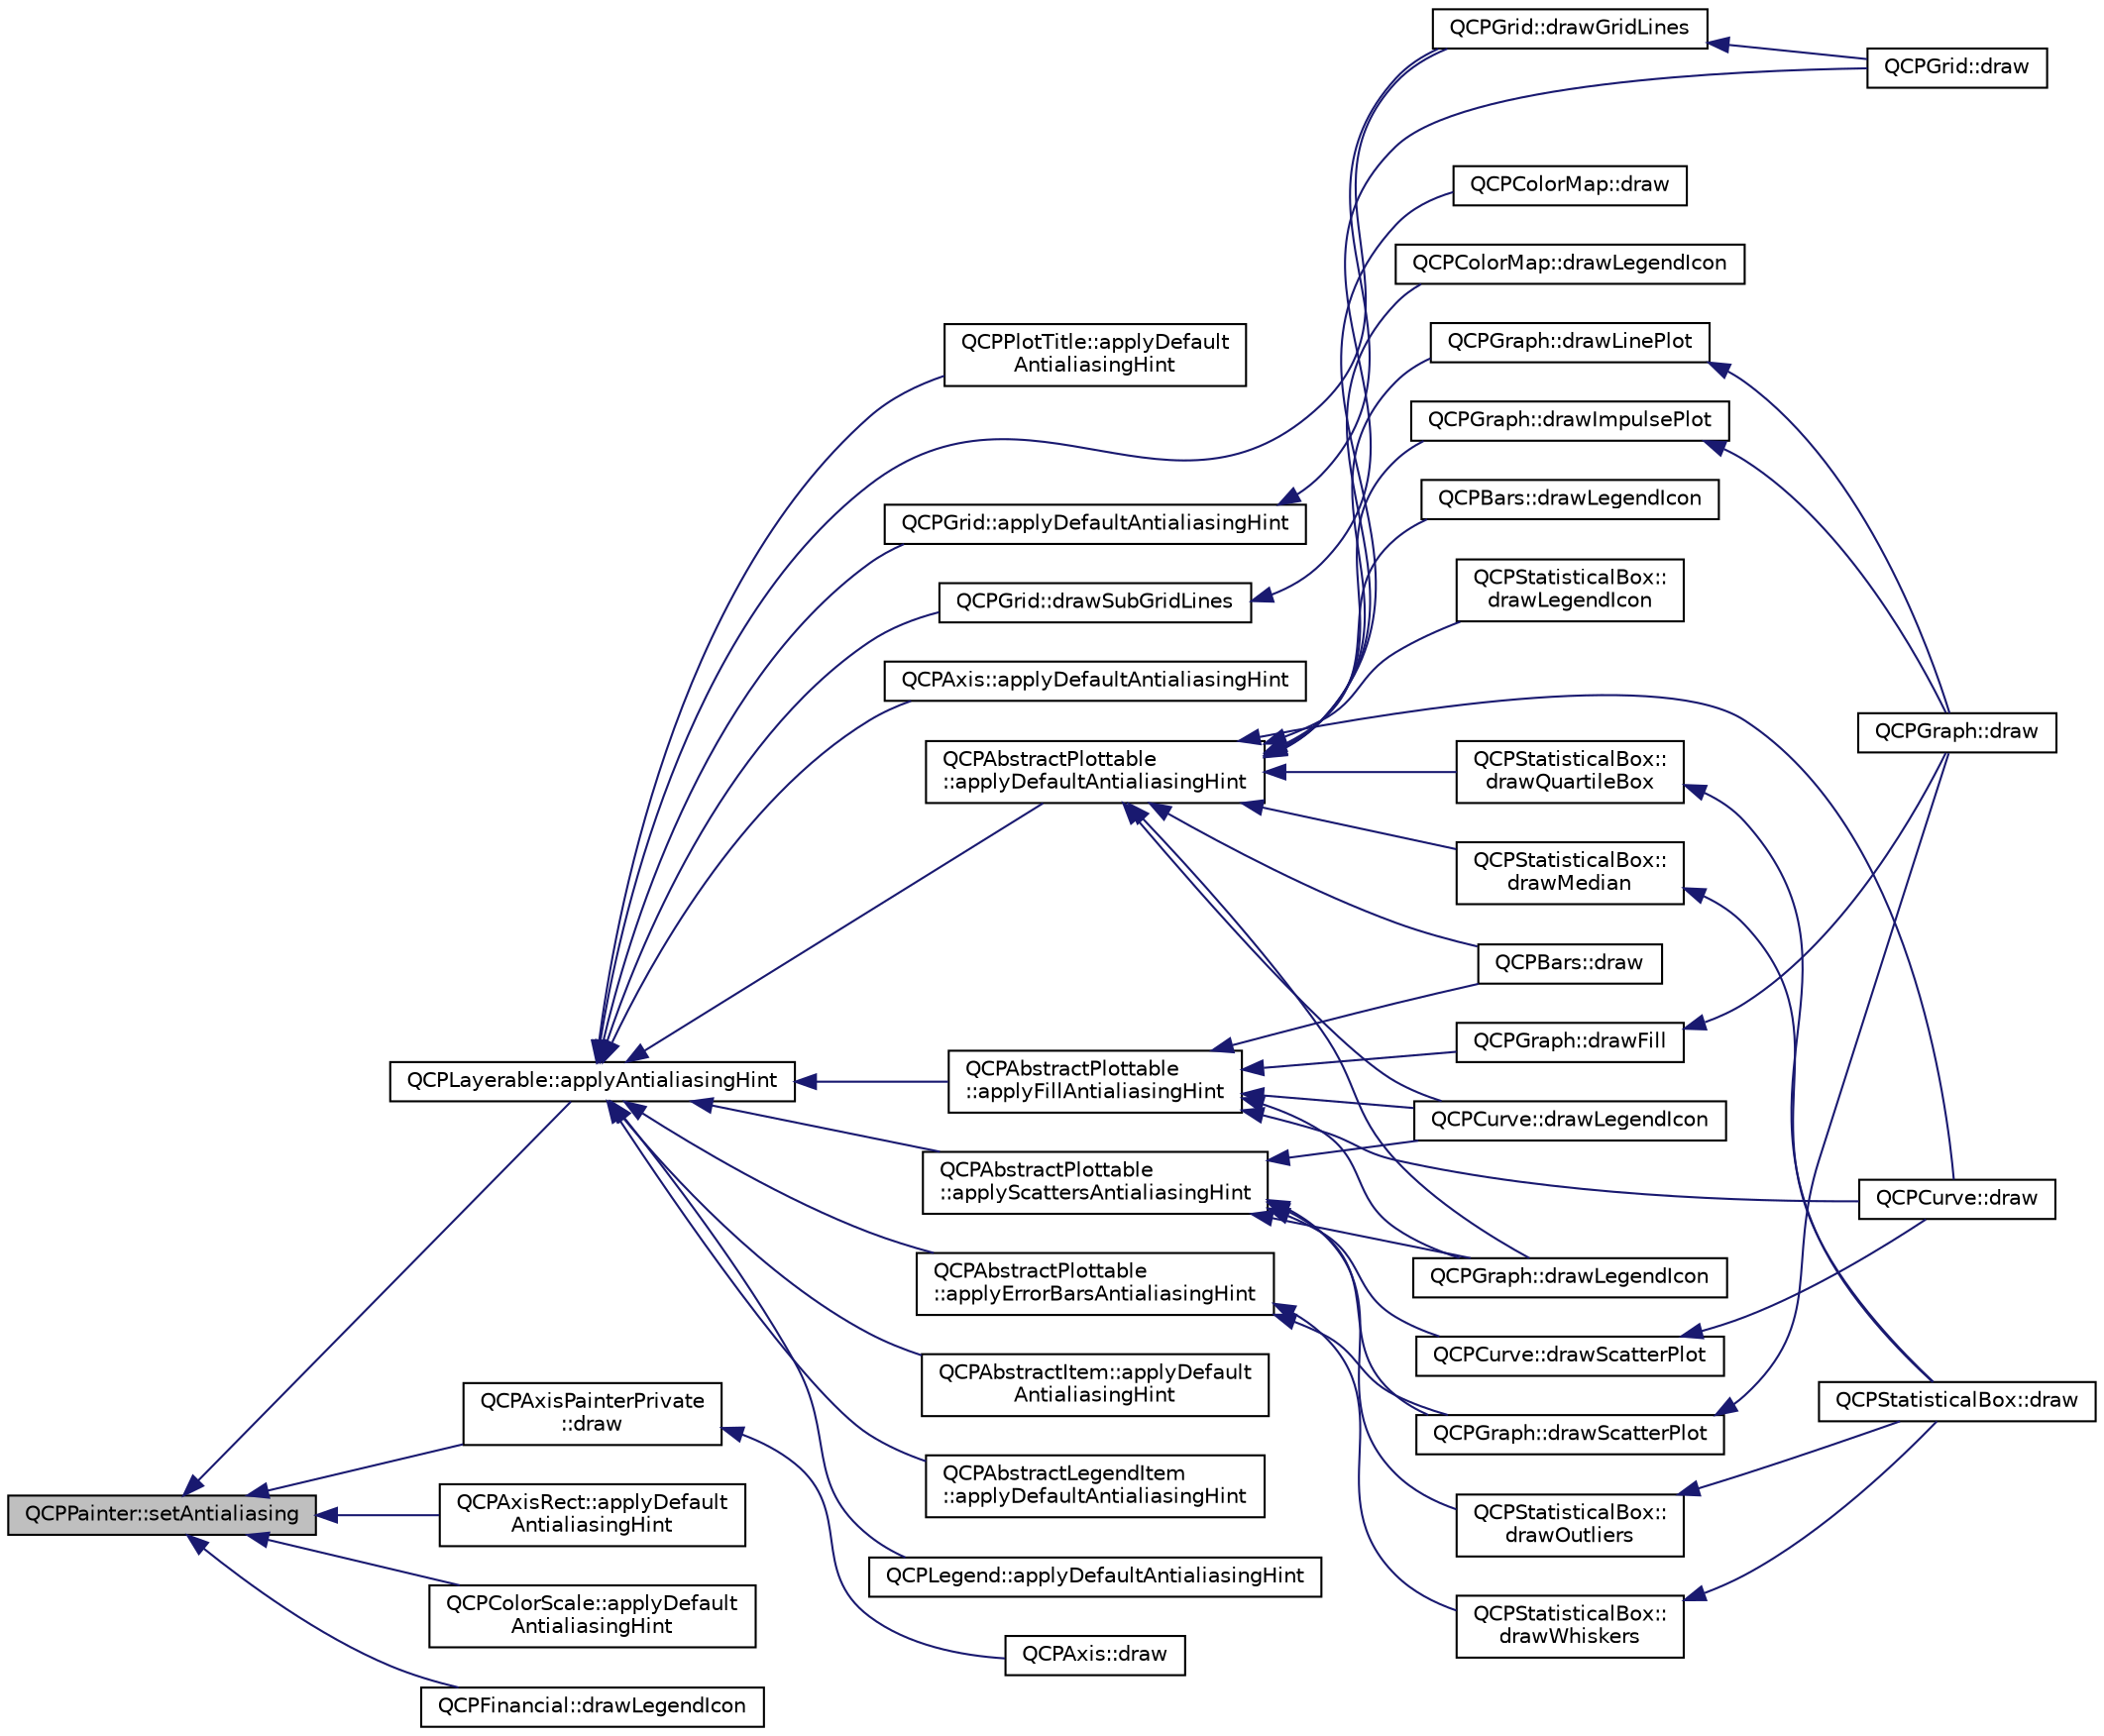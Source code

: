 digraph "QCPPainter::setAntialiasing"
{
  edge [fontname="Helvetica",fontsize="10",labelfontname="Helvetica",labelfontsize="10"];
  node [fontname="Helvetica",fontsize="10",shape=record];
  rankdir="LR";
  Node150 [label="QCPPainter::setAntialiasing",height=0.2,width=0.4,color="black", fillcolor="grey75", style="filled", fontcolor="black"];
  Node150 -> Node151 [dir="back",color="midnightblue",fontsize="10",style="solid",fontname="Helvetica"];
  Node151 [label="QCPLayerable::applyAntialiasingHint",height=0.2,width=0.4,color="black", fillcolor="white", style="filled",URL="$d6/d4d/class_q_c_p_layerable.html#acb663e375d2d36dc5c55021ee5a2119b"];
  Node151 -> Node152 [dir="back",color="midnightblue",fontsize="10",style="solid",fontname="Helvetica"];
  Node152 [label="QCPGrid::applyDefaultAntialiasingHint",height=0.2,width=0.4,color="black", fillcolor="white", style="filled",URL="$d2/ddb/class_q_c_p_grid.html#ac5d2c0a3b6212ce1c2c19f5a6df586e5"];
  Node152 -> Node153 [dir="back",color="midnightblue",fontsize="10",style="solid",fontname="Helvetica"];
  Node153 [label="QCPGrid::drawGridLines",height=0.2,width=0.4,color="black", fillcolor="white", style="filled",URL="$d2/ddb/class_q_c_p_grid.html#aee4e95d54acabbe298d6dda0dd86c0a4"];
  Node153 -> Node154 [dir="back",color="midnightblue",fontsize="10",style="solid",fontname="Helvetica"];
  Node154 [label="QCPGrid::draw",height=0.2,width=0.4,color="black", fillcolor="white", style="filled",URL="$d2/ddb/class_q_c_p_grid.html#ad009c23f96078616aa4f66a750974b23"];
  Node151 -> Node153 [dir="back",color="midnightblue",fontsize="10",style="solid",fontname="Helvetica"];
  Node151 -> Node155 [dir="back",color="midnightblue",fontsize="10",style="solid",fontname="Helvetica"];
  Node155 [label="QCPGrid::drawSubGridLines",height=0.2,width=0.4,color="black", fillcolor="white", style="filled",URL="$d2/ddb/class_q_c_p_grid.html#a751ce8aef815bcc9193432a30c8b6b6e"];
  Node155 -> Node154 [dir="back",color="midnightblue",fontsize="10",style="solid",fontname="Helvetica"];
  Node151 -> Node156 [dir="back",color="midnightblue",fontsize="10",style="solid",fontname="Helvetica"];
  Node156 [label="QCPAxis::applyDefaultAntialiasingHint",height=0.2,width=0.4,color="black", fillcolor="white", style="filled",URL="$d2/deb/class_q_c_p_axis.html#a427f3de3369a8691ffece384437f0c7a"];
  Node151 -> Node157 [dir="back",color="midnightblue",fontsize="10",style="solid",fontname="Helvetica"];
  Node157 [label="QCPAbstractPlottable\l::applyDefaultAntialiasingHint",height=0.2,width=0.4,color="black", fillcolor="white", style="filled",URL="$d4/d89/class_q_c_p_abstract_plottable.html#a59a80773c5cefc05a0646ac8e1149ed5"];
  Node157 -> Node158 [dir="back",color="midnightblue",fontsize="10",style="solid",fontname="Helvetica"];
  Node158 [label="QCPGraph::drawLegendIcon",height=0.2,width=0.4,color="black", fillcolor="white", style="filled",URL="$d2/d4c/class_q_c_p_graph.html#ae962caca309faae29ce0988d0d0eff4b"];
  Node157 -> Node159 [dir="back",color="midnightblue",fontsize="10",style="solid",fontname="Helvetica"];
  Node159 [label="QCPGraph::drawLinePlot",height=0.2,width=0.4,color="black", fillcolor="white", style="filled",URL="$d2/d4c/class_q_c_p_graph.html#af460db06d4d6466806721fe101f512e3"];
  Node159 -> Node160 [dir="back",color="midnightblue",fontsize="10",style="solid",fontname="Helvetica"];
  Node160 [label="QCPGraph::draw",height=0.2,width=0.4,color="black", fillcolor="white", style="filled",URL="$d2/d4c/class_q_c_p_graph.html#a659218cc62c2a7786213d9dd429c1c8d"];
  Node157 -> Node161 [dir="back",color="midnightblue",fontsize="10",style="solid",fontname="Helvetica"];
  Node161 [label="QCPGraph::drawImpulsePlot",height=0.2,width=0.4,color="black", fillcolor="white", style="filled",URL="$d2/d4c/class_q_c_p_graph.html#ac62c84f51d85b78ee583455b8c37ba56"];
  Node161 -> Node160 [dir="back",color="midnightblue",fontsize="10",style="solid",fontname="Helvetica"];
  Node157 -> Node162 [dir="back",color="midnightblue",fontsize="10",style="solid",fontname="Helvetica"];
  Node162 [label="QCPCurve::draw",height=0.2,width=0.4,color="black", fillcolor="white", style="filled",URL="$d6/d30/class_q_c_p_curve.html#a2361302d2fc6ec669849bd3bca00c4b2"];
  Node157 -> Node163 [dir="back",color="midnightblue",fontsize="10",style="solid",fontname="Helvetica"];
  Node163 [label="QCPCurve::drawLegendIcon",height=0.2,width=0.4,color="black", fillcolor="white", style="filled",URL="$d6/d30/class_q_c_p_curve.html#acccc86e9f496bb0392529f59f3a69dbc"];
  Node157 -> Node164 [dir="back",color="midnightblue",fontsize="10",style="solid",fontname="Helvetica"];
  Node164 [label="QCPBars::draw",height=0.2,width=0.4,color="black", fillcolor="white", style="filled",URL="$d9/d56/class_q_c_p_bars.html#a42b894e34dac799f90ff3700706b31df"];
  Node157 -> Node165 [dir="back",color="midnightblue",fontsize="10",style="solid",fontname="Helvetica"];
  Node165 [label="QCPBars::drawLegendIcon",height=0.2,width=0.4,color="black", fillcolor="white", style="filled",URL="$d9/d56/class_q_c_p_bars.html#ad466f06b0fa561b6e12c92fdb8fa3c7f"];
  Node157 -> Node166 [dir="back",color="midnightblue",fontsize="10",style="solid",fontname="Helvetica"];
  Node166 [label="QCPStatisticalBox::\ldrawLegendIcon",height=0.2,width=0.4,color="black", fillcolor="white", style="filled",URL="$de/d8d/class_q_c_p_statistical_box.html#a41c6193fd24f5c1b6c754e7bcfe3e174"];
  Node157 -> Node167 [dir="back",color="midnightblue",fontsize="10",style="solid",fontname="Helvetica"];
  Node167 [label="QCPStatisticalBox::\ldrawQuartileBox",height=0.2,width=0.4,color="black", fillcolor="white", style="filled",URL="$de/d8d/class_q_c_p_statistical_box.html#a699ede353d6a7207d9fb36dd3aabf348"];
  Node167 -> Node168 [dir="back",color="midnightblue",fontsize="10",style="solid",fontname="Helvetica"];
  Node168 [label="QCPStatisticalBox::draw",height=0.2,width=0.4,color="black", fillcolor="white", style="filled",URL="$de/d8d/class_q_c_p_statistical_box.html#a753b62761217dd6b92f8a29e286a1317"];
  Node157 -> Node169 [dir="back",color="midnightblue",fontsize="10",style="solid",fontname="Helvetica"];
  Node169 [label="QCPStatisticalBox::\ldrawMedian",height=0.2,width=0.4,color="black", fillcolor="white", style="filled",URL="$de/d8d/class_q_c_p_statistical_box.html#a642b90dd4ab5ab6e16188a9230401bcc"];
  Node169 -> Node168 [dir="back",color="midnightblue",fontsize="10",style="solid",fontname="Helvetica"];
  Node157 -> Node170 [dir="back",color="midnightblue",fontsize="10",style="solid",fontname="Helvetica"];
  Node170 [label="QCPColorMap::draw",height=0.2,width=0.4,color="black", fillcolor="white", style="filled",URL="$df/dea/class_q_c_p_color_map.html#a3b0f45a3177be9522d5e9b8cd8ae122d"];
  Node157 -> Node171 [dir="back",color="midnightblue",fontsize="10",style="solid",fontname="Helvetica"];
  Node171 [label="QCPColorMap::drawLegendIcon",height=0.2,width=0.4,color="black", fillcolor="white", style="filled",URL="$df/dea/class_q_c_p_color_map.html#a63584cbf7aa7463e81b58f6e4254423b"];
  Node151 -> Node172 [dir="back",color="midnightblue",fontsize="10",style="solid",fontname="Helvetica"];
  Node172 [label="QCPAbstractPlottable\l::applyFillAntialiasingHint",height=0.2,width=0.4,color="black", fillcolor="white", style="filled",URL="$d4/d89/class_q_c_p_abstract_plottable.html#a8d06a59ea23324cce6330ebf2262c0ed"];
  Node172 -> Node158 [dir="back",color="midnightblue",fontsize="10",style="solid",fontname="Helvetica"];
  Node172 -> Node173 [dir="back",color="midnightblue",fontsize="10",style="solid",fontname="Helvetica"];
  Node173 [label="QCPGraph::drawFill",height=0.2,width=0.4,color="black", fillcolor="white", style="filled",URL="$d2/d4c/class_q_c_p_graph.html#a9e6ce6db9aa7b29fc397c724fcf7b126"];
  Node173 -> Node160 [dir="back",color="midnightblue",fontsize="10",style="solid",fontname="Helvetica"];
  Node172 -> Node162 [dir="back",color="midnightblue",fontsize="10",style="solid",fontname="Helvetica"];
  Node172 -> Node163 [dir="back",color="midnightblue",fontsize="10",style="solid",fontname="Helvetica"];
  Node172 -> Node164 [dir="back",color="midnightblue",fontsize="10",style="solid",fontname="Helvetica"];
  Node151 -> Node174 [dir="back",color="midnightblue",fontsize="10",style="solid",fontname="Helvetica"];
  Node174 [label="QCPAbstractPlottable\l::applyScattersAntialiasingHint",height=0.2,width=0.4,color="black", fillcolor="white", style="filled",URL="$d4/d89/class_q_c_p_abstract_plottable.html#ac95f26b15a1e5d9c7bd2c0a46d760fc9"];
  Node174 -> Node158 [dir="back",color="midnightblue",fontsize="10",style="solid",fontname="Helvetica"];
  Node174 -> Node175 [dir="back",color="midnightblue",fontsize="10",style="solid",fontname="Helvetica"];
  Node175 [label="QCPGraph::drawScatterPlot",height=0.2,width=0.4,color="black", fillcolor="white", style="filled",URL="$d2/d4c/class_q_c_p_graph.html#ae1f3edd5eb41aa5782e61673488fd3e0"];
  Node175 -> Node160 [dir="back",color="midnightblue",fontsize="10",style="solid",fontname="Helvetica"];
  Node174 -> Node163 [dir="back",color="midnightblue",fontsize="10",style="solid",fontname="Helvetica"];
  Node174 -> Node176 [dir="back",color="midnightblue",fontsize="10",style="solid",fontname="Helvetica"];
  Node176 [label="QCPCurve::drawScatterPlot",height=0.2,width=0.4,color="black", fillcolor="white", style="filled",URL="$d6/d30/class_q_c_p_curve.html#a00d17c020796ac84c84f881201c2ed10"];
  Node176 -> Node162 [dir="back",color="midnightblue",fontsize="10",style="solid",fontname="Helvetica"];
  Node174 -> Node177 [dir="back",color="midnightblue",fontsize="10",style="solid",fontname="Helvetica"];
  Node177 [label="QCPStatisticalBox::\ldrawOutliers",height=0.2,width=0.4,color="black", fillcolor="white", style="filled",URL="$de/d8d/class_q_c_p_statistical_box.html#a8550e16af27b4e05d92bb337fb34324f"];
  Node177 -> Node168 [dir="back",color="midnightblue",fontsize="10",style="solid",fontname="Helvetica"];
  Node151 -> Node178 [dir="back",color="midnightblue",fontsize="10",style="solid",fontname="Helvetica"];
  Node178 [label="QCPAbstractPlottable\l::applyErrorBarsAntialiasingHint",height=0.2,width=0.4,color="black", fillcolor="white", style="filled",URL="$d4/d89/class_q_c_p_abstract_plottable.html#a0889abc8dbfd357053f40bfafff8bf7d"];
  Node178 -> Node175 [dir="back",color="midnightblue",fontsize="10",style="solid",fontname="Helvetica"];
  Node178 -> Node179 [dir="back",color="midnightblue",fontsize="10",style="solid",fontname="Helvetica"];
  Node179 [label="QCPStatisticalBox::\ldrawWhiskers",height=0.2,width=0.4,color="black", fillcolor="white", style="filled",URL="$de/d8d/class_q_c_p_statistical_box.html#ae64401aa18b9c45d4d33f9b46cf4bbd0"];
  Node179 -> Node168 [dir="back",color="midnightblue",fontsize="10",style="solid",fontname="Helvetica"];
  Node151 -> Node180 [dir="back",color="midnightblue",fontsize="10",style="solid",fontname="Helvetica"];
  Node180 [label="QCPAbstractItem::applyDefault\lAntialiasingHint",height=0.2,width=0.4,color="black", fillcolor="white", style="filled",URL="$da/d6a/class_q_c_p_abstract_item.html#a82a408b38a93be750b934fe847a018cb"];
  Node151 -> Node181 [dir="back",color="midnightblue",fontsize="10",style="solid",fontname="Helvetica"];
  Node181 [label="QCPAbstractLegendItem\l::applyDefaultAntialiasingHint",height=0.2,width=0.4,color="black", fillcolor="white", style="filled",URL="$d9/d2f/class_q_c_p_abstract_legend_item.html#a8e69a5e58a526ba0cb2c7619e7ba4da9"];
  Node151 -> Node182 [dir="back",color="midnightblue",fontsize="10",style="solid",fontname="Helvetica"];
  Node182 [label="QCPLegend::applyDefaultAntialiasingHint",height=0.2,width=0.4,color="black", fillcolor="white", style="filled",URL="$d9/db1/class_q_c_p_legend.html#a1aea4fc7cdde130a58d0d225440cdbbb"];
  Node151 -> Node183 [dir="back",color="midnightblue",fontsize="10",style="solid",fontname="Helvetica"];
  Node183 [label="QCPPlotTitle::applyDefault\lAntialiasingHint",height=0.2,width=0.4,color="black", fillcolor="white", style="filled",URL="$da/de4/class_q_c_p_plot_title.html#ae225a89ab1f62e8a364e01f12c13c4d3"];
  Node150 -> Node184 [dir="back",color="midnightblue",fontsize="10",style="solid",fontname="Helvetica"];
  Node184 [label="QCPAxisPainterPrivate\l::draw",height=0.2,width=0.4,color="black", fillcolor="white", style="filled",URL="$dc/dba/class_q_c_p_axis_painter_private.html#a0207a99bdf9c4f70af20928898ddc2fc"];
  Node184 -> Node185 [dir="back",color="midnightblue",fontsize="10",style="solid",fontname="Helvetica"];
  Node185 [label="QCPAxis::draw",height=0.2,width=0.4,color="black", fillcolor="white", style="filled",URL="$d2/deb/class_q_c_p_axis.html#a258b1e783eda5cd14ec5552c696a424e"];
  Node150 -> Node186 [dir="back",color="midnightblue",fontsize="10",style="solid",fontname="Helvetica"];
  Node186 [label="QCPAxisRect::applyDefault\lAntialiasingHint",height=0.2,width=0.4,color="black", fillcolor="white", style="filled",URL="$d8/dad/class_q_c_p_axis_rect.html#aa954ebda9ddbc74146ab9b47abad277b"];
  Node150 -> Node187 [dir="back",color="midnightblue",fontsize="10",style="solid",fontname="Helvetica"];
  Node187 [label="QCPColorScale::applyDefault\lAntialiasingHint",height=0.2,width=0.4,color="black", fillcolor="white", style="filled",URL="$da/d2b/class_q_c_p_color_scale.html#adcd2fa0d7f53d73788ec1cf54e44a6e2"];
  Node150 -> Node188 [dir="back",color="midnightblue",fontsize="10",style="solid",fontname="Helvetica"];
  Node188 [label="QCPFinancial::drawLegendIcon",height=0.2,width=0.4,color="black", fillcolor="white", style="filled",URL="$da/d7c/class_q_c_p_financial.html#a474a3994b081892f1dbdd1162e055b96"];
}
